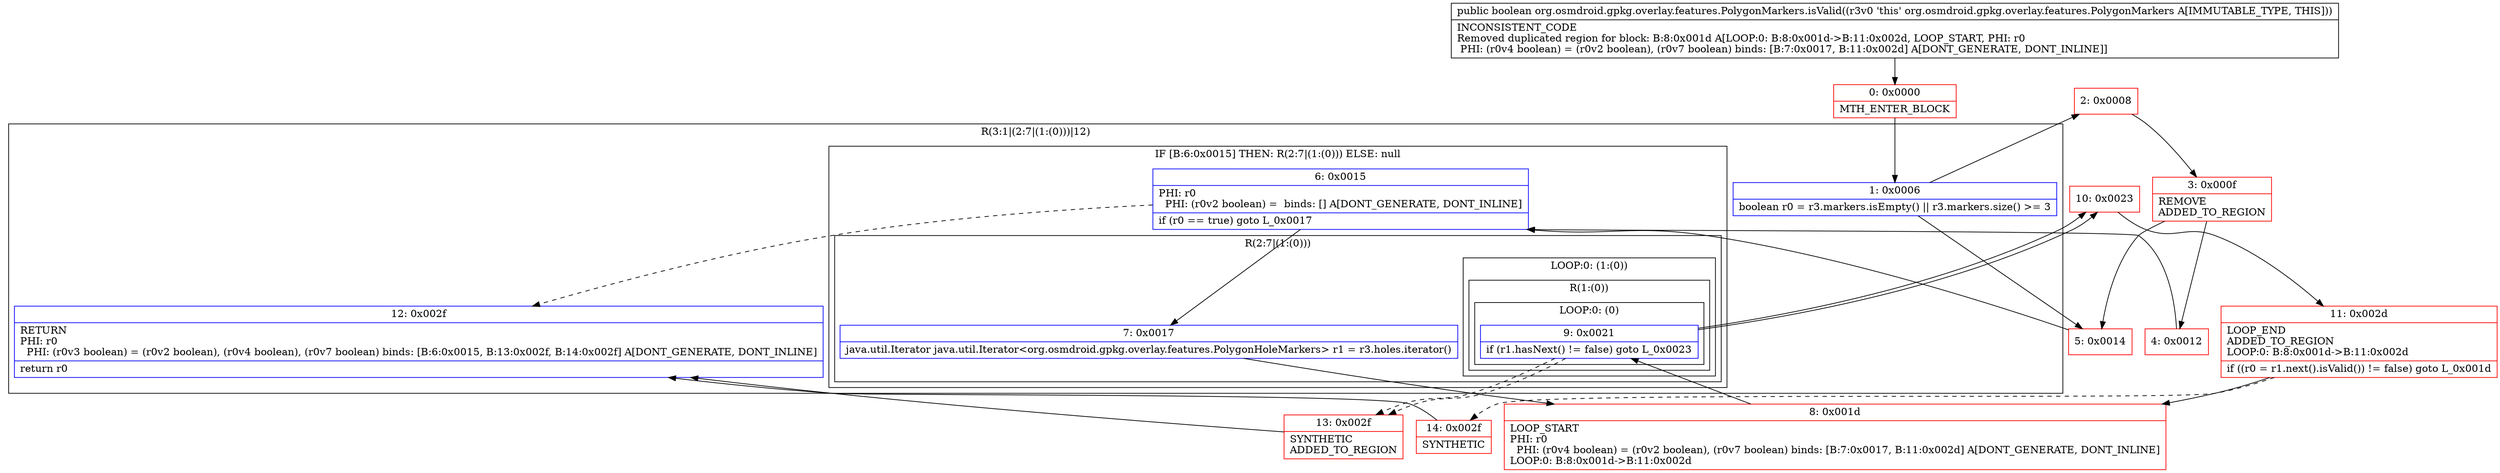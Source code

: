 digraph "CFG fororg.osmdroid.gpkg.overlay.features.PolygonMarkers.isValid()Z" {
subgraph cluster_Region_1751745455 {
label = "R(3:1|(2:7|(1:(0)))|12)";
node [shape=record,color=blue];
Node_1 [shape=record,label="{1\:\ 0x0006|boolean r0 = r3.markers.isEmpty() \|\| r3.markers.size() \>= 3\l}"];
subgraph cluster_IfRegion_1898027458 {
label = "IF [B:6:0x0015] THEN: R(2:7|(1:(0))) ELSE: null";
node [shape=record,color=blue];
Node_6 [shape=record,label="{6\:\ 0x0015|PHI: r0 \l  PHI: (r0v2 boolean) =  binds: [] A[DONT_GENERATE, DONT_INLINE]\l|if (r0 == true) goto L_0x0017\l}"];
subgraph cluster_Region_590136399 {
label = "R(2:7|(1:(0)))";
node [shape=record,color=blue];
Node_7 [shape=record,label="{7\:\ 0x0017|java.util.Iterator java.util.Iterator\<org.osmdroid.gpkg.overlay.features.PolygonHoleMarkers\> r1 = r3.holes.iterator()\l}"];
subgraph cluster_LoopRegion_237734878 {
label = "LOOP:0: (1:(0))";
node [shape=record,color=blue];
Node_9 [shape=record,label="{9\:\ 0x0021|if (r1.hasNext() != false) goto L_0x0023\l}"];
subgraph cluster_Region_1860671883 {
label = "R(1:(0))";
node [shape=record,color=blue];
subgraph cluster_LoopRegion_712709455 {
label = "LOOP:0: (0)";
node [shape=record,color=blue];
Node_9 [shape=record,label="{9\:\ 0x0021|if (r1.hasNext() != false) goto L_0x0023\l}"];
subgraph cluster_Region_291449600 {
label = "R(0)";
node [shape=record,color=blue];
}
}
}
}
}
}
Node_12 [shape=record,label="{12\:\ 0x002f|RETURN\lPHI: r0 \l  PHI: (r0v3 boolean) = (r0v2 boolean), (r0v4 boolean), (r0v7 boolean) binds: [B:6:0x0015, B:13:0x002f, B:14:0x002f] A[DONT_GENERATE, DONT_INLINE]\l|return r0\l}"];
}
Node_0 [shape=record,color=red,label="{0\:\ 0x0000|MTH_ENTER_BLOCK\l}"];
Node_2 [shape=record,color=red,label="{2\:\ 0x0008}"];
Node_3 [shape=record,color=red,label="{3\:\ 0x000f|REMOVE\lADDED_TO_REGION\l}"];
Node_4 [shape=record,color=red,label="{4\:\ 0x0012}"];
Node_5 [shape=record,color=red,label="{5\:\ 0x0014}"];
Node_8 [shape=record,color=red,label="{8\:\ 0x001d|LOOP_START\lPHI: r0 \l  PHI: (r0v4 boolean) = (r0v2 boolean), (r0v7 boolean) binds: [B:7:0x0017, B:11:0x002d] A[DONT_GENERATE, DONT_INLINE]\lLOOP:0: B:8:0x001d\-\>B:11:0x002d\l}"];
Node_10 [shape=record,color=red,label="{10\:\ 0x0023}"];
Node_11 [shape=record,color=red,label="{11\:\ 0x002d|LOOP_END\lADDED_TO_REGION\lLOOP:0: B:8:0x001d\-\>B:11:0x002d\l|if ((r0 = r1.next().isValid()) != false) goto L_0x001d\l}"];
Node_13 [shape=record,color=red,label="{13\:\ 0x002f|SYNTHETIC\lADDED_TO_REGION\l}"];
Node_14 [shape=record,color=red,label="{14\:\ 0x002f|SYNTHETIC\l}"];
MethodNode[shape=record,label="{public boolean org.osmdroid.gpkg.overlay.features.PolygonMarkers.isValid((r3v0 'this' org.osmdroid.gpkg.overlay.features.PolygonMarkers A[IMMUTABLE_TYPE, THIS]))  | INCONSISTENT_CODE\lRemoved duplicated region for block: B:8:0x001d A[LOOP:0: B:8:0x001d\-\>B:11:0x002d, LOOP_START, PHI: r0 \l  PHI: (r0v4 boolean) = (r0v2 boolean), (r0v7 boolean) binds: [B:7:0x0017, B:11:0x002d] A[DONT_GENERATE, DONT_INLINE]]\l}"];
MethodNode -> Node_0;
Node_1 -> Node_2;
Node_1 -> Node_5;
Node_6 -> Node_7;
Node_6 -> Node_12[style=dashed];
Node_7 -> Node_8;
Node_9 -> Node_10;
Node_9 -> Node_13[style=dashed];
Node_9 -> Node_10;
Node_9 -> Node_13[style=dashed];
Node_0 -> Node_1;
Node_2 -> Node_3;
Node_3 -> Node_4;
Node_3 -> Node_5;
Node_4 -> Node_6;
Node_5 -> Node_6;
Node_8 -> Node_9;
Node_10 -> Node_11;
Node_11 -> Node_8;
Node_11 -> Node_14[style=dashed];
Node_13 -> Node_12;
Node_14 -> Node_12;
}

